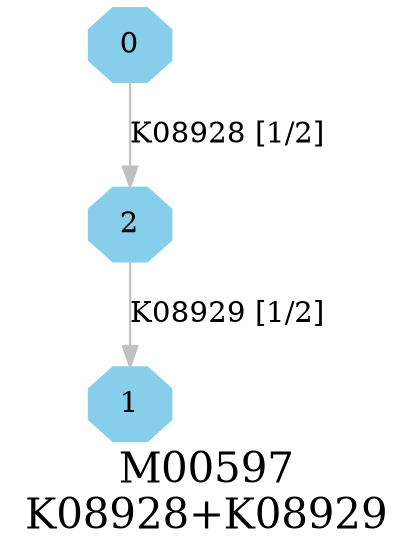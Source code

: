 digraph G {
graph [label="M00597
K08928+K08929",fontsize=20];
node [shape=box,style=filled];
edge [len=3,color=grey];
{node [width=.3,height=.3,shape=octagon,style=filled,color=skyblue] 0 1 2 }
0 -> 2 [label="K08928 [1/2]"];
2 -> 1 [label="K08929 [1/2]"];
}